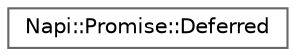 digraph "Graphical Class Hierarchy"
{
 // LATEX_PDF_SIZE
  bgcolor="transparent";
  edge [fontname=Helvetica,fontsize=10,labelfontname=Helvetica,labelfontsize=10];
  node [fontname=Helvetica,fontsize=10,shape=box,height=0.2,width=0.4];
  rankdir="LR";
  Node0 [id="Node000000",label="Napi::Promise::Deferred",height=0.2,width=0.4,color="grey40", fillcolor="white", style="filled",URL="$class_napi_1_1_promise_1_1_deferred.html",tooltip=" "];
}
